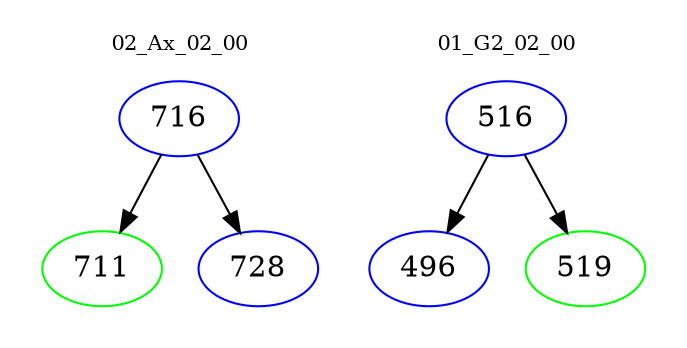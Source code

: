 digraph{
subgraph cluster_0 {
color = white
label = "02_Ax_02_00";
fontsize=10;
T0_716 [label="716", color="blue"]
T0_716 -> T0_711 [color="black"]
T0_711 [label="711", color="green"]
T0_716 -> T0_728 [color="black"]
T0_728 [label="728", color="blue"]
}
subgraph cluster_1 {
color = white
label = "01_G2_02_00";
fontsize=10;
T1_516 [label="516", color="blue"]
T1_516 -> T1_496 [color="black"]
T1_496 [label="496", color="blue"]
T1_516 -> T1_519 [color="black"]
T1_519 [label="519", color="green"]
}
}
